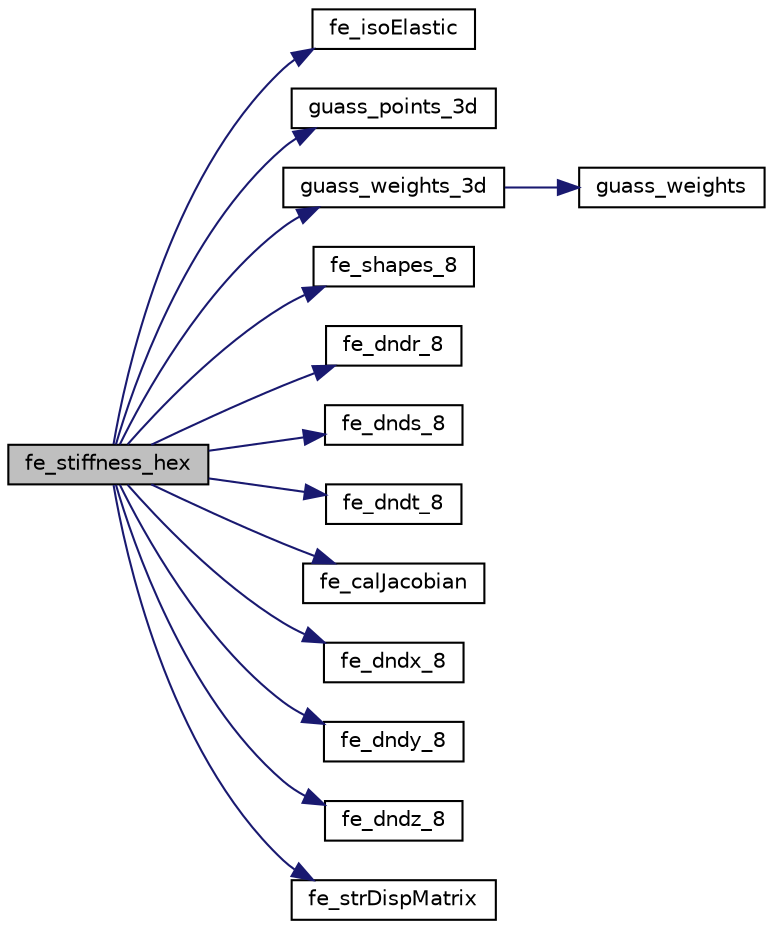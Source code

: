digraph "fe_stiffness_hex"
{
  edge [fontname="Helvetica",fontsize="10",labelfontname="Helvetica",labelfontsize="10"];
  node [fontname="Helvetica",fontsize="10",shape=record];
  rankdir="LR";
  Node0 [label="fe_stiffness_hex",height=0.2,width=0.4,color="black", fillcolor="grey75", style="filled", fontcolor="black"];
  Node0 -> Node1 [color="midnightblue",fontsize="10",style="solid",fontname="Helvetica"];
  Node1 [label="fe_isoElastic",height=0.2,width=0.4,color="black", fillcolor="white", style="filled",URL="$functions_8h.html#ada816506319851dcff162fa5e54d72d5"];
  Node0 -> Node2 [color="midnightblue",fontsize="10",style="solid",fontname="Helvetica"];
  Node2 [label="guass_points_3d",height=0.2,width=0.4,color="black", fillcolor="white", style="filled",URL="$functions_8h.html#a502e3469e1cc253deb142f46c0789a78"];
  Node0 -> Node3 [color="midnightblue",fontsize="10",style="solid",fontname="Helvetica"];
  Node3 [label="guass_weights_3d",height=0.2,width=0.4,color="black", fillcolor="white", style="filled",URL="$functions_8h.html#ad99b08ce65ae353e91486d7685c22024"];
  Node3 -> Node4 [color="midnightblue",fontsize="10",style="solid",fontname="Helvetica"];
  Node4 [label="guass_weights",height=0.2,width=0.4,color="black", fillcolor="white", style="filled",URL="$fe__guass_8cpp.html#a84dcc9575e861bdb2872c10ba6238ee4"];
  Node0 -> Node5 [color="midnightblue",fontsize="10",style="solid",fontname="Helvetica"];
  Node5 [label="fe_shapes_8",height=0.2,width=0.4,color="black", fillcolor="white", style="filled",URL="$functions_8h.html#ab77a3a6d6f6b436d7e8c600bb0869927"];
  Node0 -> Node6 [color="midnightblue",fontsize="10",style="solid",fontname="Helvetica"];
  Node6 [label="fe_dndr_8",height=0.2,width=0.4,color="black", fillcolor="white", style="filled",URL="$functions_8h.html#afc547bef246c057db6cbd04bf7f866a9"];
  Node0 -> Node7 [color="midnightblue",fontsize="10",style="solid",fontname="Helvetica"];
  Node7 [label="fe_dnds_8",height=0.2,width=0.4,color="black", fillcolor="white", style="filled",URL="$functions_8h.html#ac0b5524525e1f2e89bb064c15ab8e664"];
  Node0 -> Node8 [color="midnightblue",fontsize="10",style="solid",fontname="Helvetica"];
  Node8 [label="fe_dndt_8",height=0.2,width=0.4,color="black", fillcolor="white", style="filled",URL="$functions_8h.html#a57e8e5c9f740c98e4767f29c121c2d0a"];
  Node0 -> Node9 [color="midnightblue",fontsize="10",style="solid",fontname="Helvetica"];
  Node9 [label="fe_calJacobian",height=0.2,width=0.4,color="black", fillcolor="white", style="filled",URL="$functions_8h.html#a12aa5a7a3443c6fcc5e65d3bcfc9bcc3"];
  Node0 -> Node10 [color="midnightblue",fontsize="10",style="solid",fontname="Helvetica"];
  Node10 [label="fe_dndx_8",height=0.2,width=0.4,color="black", fillcolor="white", style="filled",URL="$functions_8h.html#afc6be1a5667e68156cb099e8da71170f"];
  Node0 -> Node11 [color="midnightblue",fontsize="10",style="solid",fontname="Helvetica"];
  Node11 [label="fe_dndy_8",height=0.2,width=0.4,color="black", fillcolor="white", style="filled",URL="$functions_8h.html#a0572d7818e085c67f7fbb84eef8ecfb4"];
  Node0 -> Node12 [color="midnightblue",fontsize="10",style="solid",fontname="Helvetica"];
  Node12 [label="fe_dndz_8",height=0.2,width=0.4,color="black", fillcolor="white", style="filled",URL="$functions_8h.html#aaf75db8433433807839c6ea17f2cf72c"];
  Node0 -> Node13 [color="midnightblue",fontsize="10",style="solid",fontname="Helvetica"];
  Node13 [label="fe_strDispMatrix",height=0.2,width=0.4,color="black", fillcolor="white", style="filled",URL="$functions_8h.html#a4b49d2df4f86e7d0755971ab4bfa48b2"];
}
